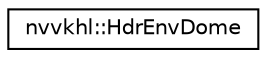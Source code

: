 digraph "Graphical Class Hierarchy"
{
 // LATEX_PDF_SIZE
  edge [fontname="Helvetica",fontsize="10",labelfontname="Helvetica",labelfontsize="10"];
  node [fontname="Helvetica",fontsize="10",shape=record];
  rankdir="LR";
  Node0 [label="nvvkhl::HdrEnvDome",height=0.2,width=0.4,color="black", fillcolor="white", style="filled",URL="$classnvvkhl_1_1_hdr_env_dome.html",tooltip=" "];
}
